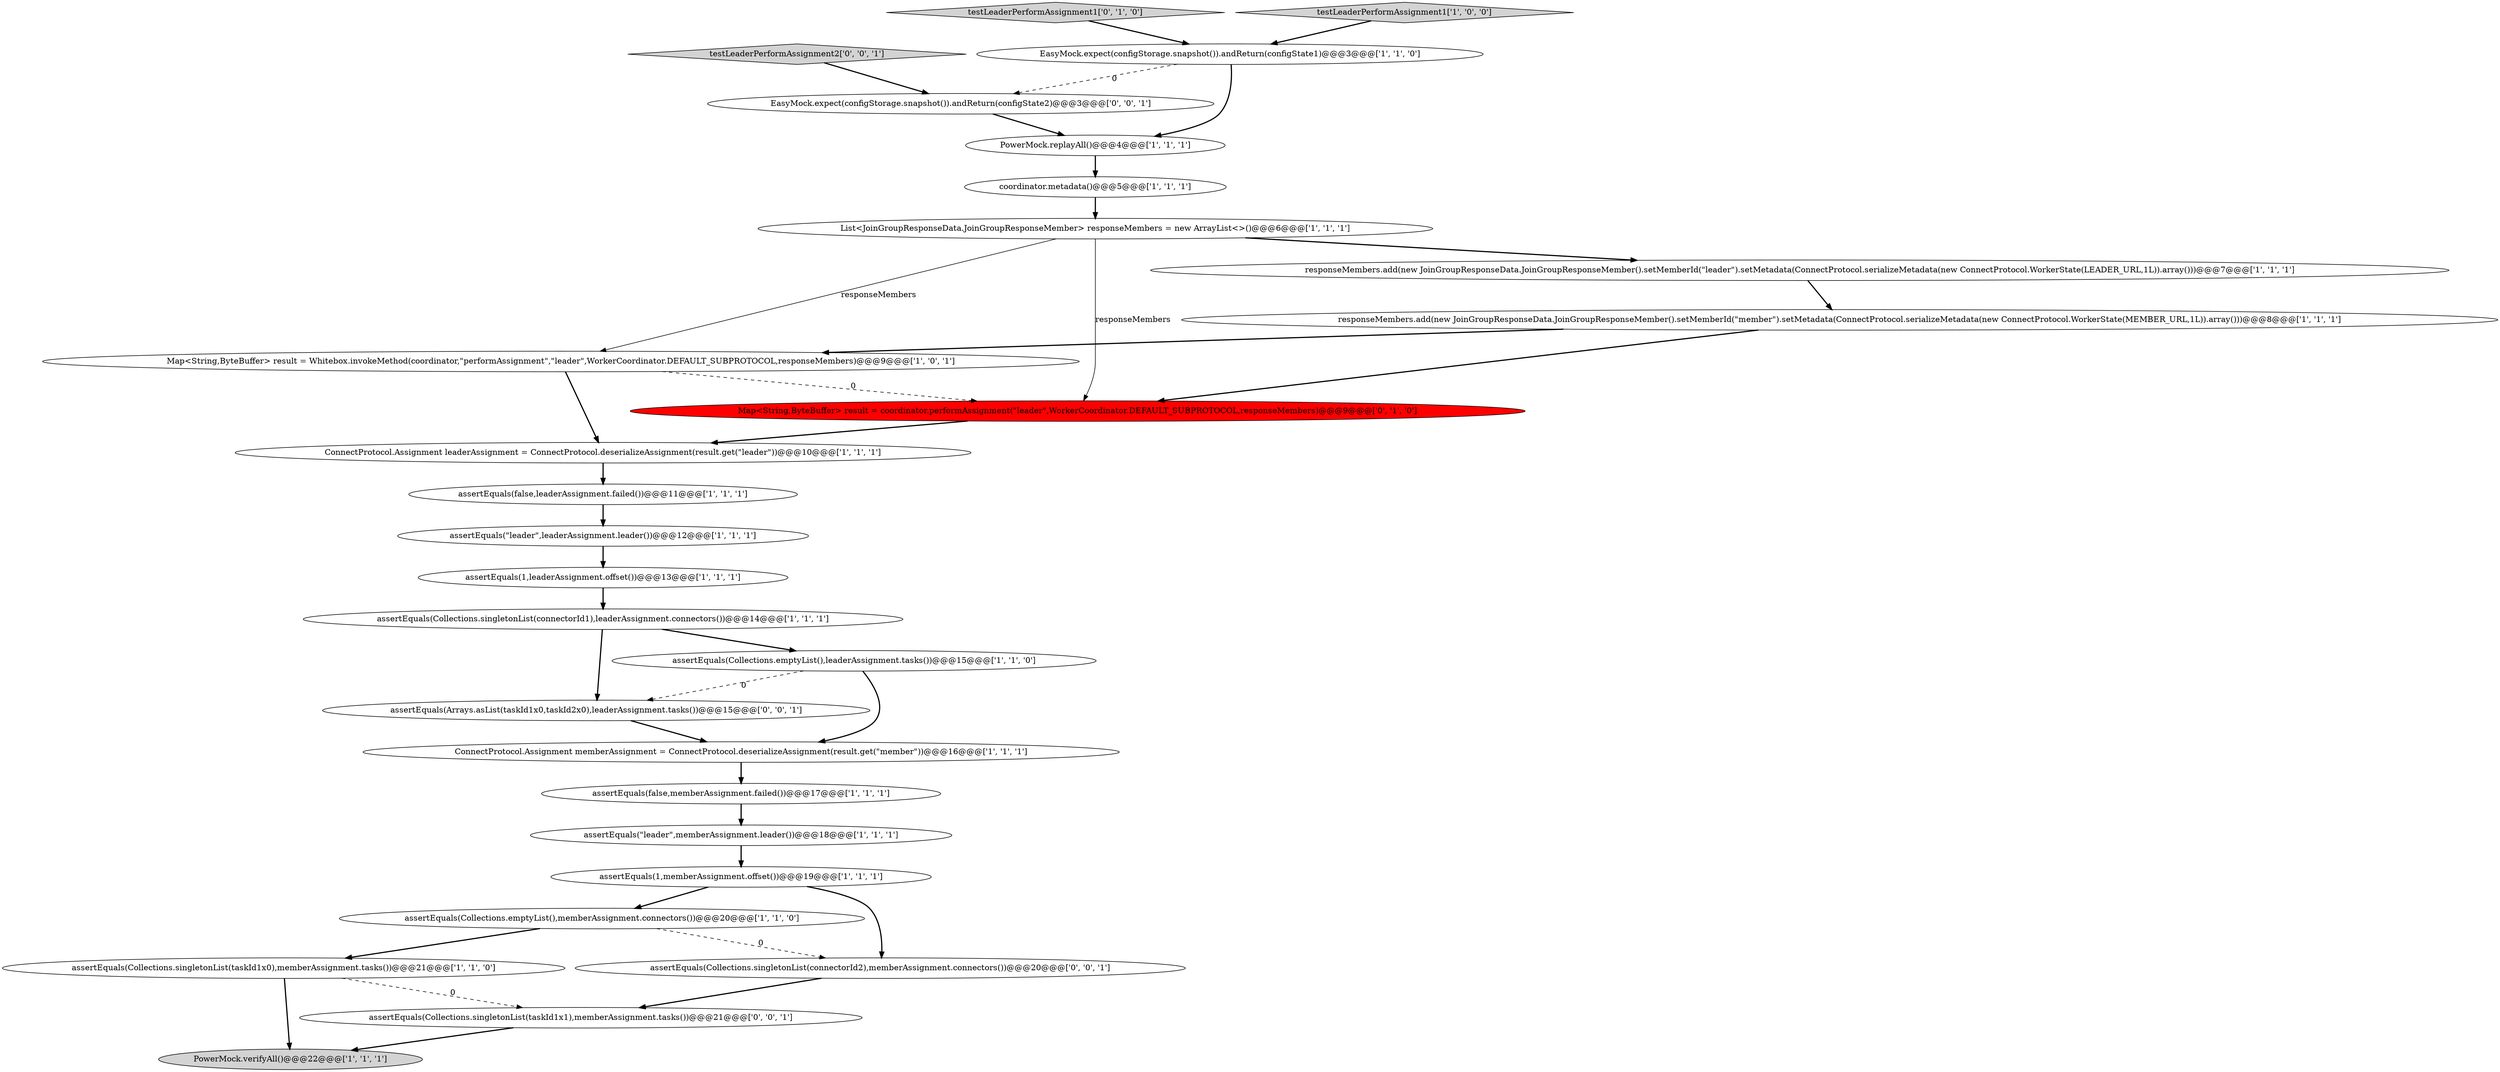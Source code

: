 digraph {
9 [style = filled, label = "assertEquals(1,leaderAssignment.offset())@@@13@@@['1', '1', '1']", fillcolor = white, shape = ellipse image = "AAA0AAABBB1BBB"];
2 [style = filled, label = "assertEquals(false,memberAssignment.failed())@@@17@@@['1', '1', '1']", fillcolor = white, shape = ellipse image = "AAA0AAABBB1BBB"];
1 [style = filled, label = "assertEquals(Collections.emptyList(),memberAssignment.connectors())@@@20@@@['1', '1', '0']", fillcolor = white, shape = ellipse image = "AAA0AAABBB1BBB"];
10 [style = filled, label = "ConnectProtocol.Assignment memberAssignment = ConnectProtocol.deserializeAssignment(result.get(\"member\"))@@@16@@@['1', '1', '1']", fillcolor = white, shape = ellipse image = "AAA0AAABBB1BBB"];
25 [style = filled, label = "assertEquals(Arrays.asList(taskId1x0,taskId2x0),leaderAssignment.tasks())@@@15@@@['0', '0', '1']", fillcolor = white, shape = ellipse image = "AAA0AAABBB3BBB"];
15 [style = filled, label = "ConnectProtocol.Assignment leaderAssignment = ConnectProtocol.deserializeAssignment(result.get(\"leader\"))@@@10@@@['1', '1', '1']", fillcolor = white, shape = ellipse image = "AAA0AAABBB1BBB"];
26 [style = filled, label = "assertEquals(Collections.singletonList(connectorId2),memberAssignment.connectors())@@@20@@@['0', '0', '1']", fillcolor = white, shape = ellipse image = "AAA0AAABBB3BBB"];
27 [style = filled, label = "EasyMock.expect(configStorage.snapshot()).andReturn(configState2)@@@3@@@['0', '0', '1']", fillcolor = white, shape = ellipse image = "AAA0AAABBB3BBB"];
8 [style = filled, label = "assertEquals(false,leaderAssignment.failed())@@@11@@@['1', '1', '1']", fillcolor = white, shape = ellipse image = "AAA0AAABBB1BBB"];
24 [style = filled, label = "assertEquals(Collections.singletonList(taskId1x1),memberAssignment.tasks())@@@21@@@['0', '0', '1']", fillcolor = white, shape = ellipse image = "AAA0AAABBB3BBB"];
7 [style = filled, label = "coordinator.metadata()@@@5@@@['1', '1', '1']", fillcolor = white, shape = ellipse image = "AAA0AAABBB1BBB"];
18 [style = filled, label = "Map<String,ByteBuffer> result = Whitebox.invokeMethod(coordinator,\"performAssignment\",\"leader\",WorkerCoordinator.DEFAULT_SUBPROTOCOL,responseMembers)@@@9@@@['1', '0', '1']", fillcolor = white, shape = ellipse image = "AAA0AAABBB1BBB"];
0 [style = filled, label = "assertEquals(\"leader\",memberAssignment.leader())@@@18@@@['1', '1', '1']", fillcolor = white, shape = ellipse image = "AAA0AAABBB1BBB"];
23 [style = filled, label = "testLeaderPerformAssignment2['0', '0', '1']", fillcolor = lightgray, shape = diamond image = "AAA0AAABBB3BBB"];
21 [style = filled, label = "testLeaderPerformAssignment1['0', '1', '0']", fillcolor = lightgray, shape = diamond image = "AAA0AAABBB2BBB"];
19 [style = filled, label = "PowerMock.verifyAll()@@@22@@@['1', '1', '1']", fillcolor = lightgray, shape = ellipse image = "AAA0AAABBB1BBB"];
4 [style = filled, label = "assertEquals(Collections.singletonList(taskId1x0),memberAssignment.tasks())@@@21@@@['1', '1', '0']", fillcolor = white, shape = ellipse image = "AAA0AAABBB1BBB"];
16 [style = filled, label = "assertEquals(1,memberAssignment.offset())@@@19@@@['1', '1', '1']", fillcolor = white, shape = ellipse image = "AAA0AAABBB1BBB"];
5 [style = filled, label = "List<JoinGroupResponseData.JoinGroupResponseMember> responseMembers = new ArrayList<>()@@@6@@@['1', '1', '1']", fillcolor = white, shape = ellipse image = "AAA0AAABBB1BBB"];
22 [style = filled, label = "Map<String,ByteBuffer> result = coordinator.performAssignment(\"leader\",WorkerCoordinator.DEFAULT_SUBPROTOCOL,responseMembers)@@@9@@@['0', '1', '0']", fillcolor = red, shape = ellipse image = "AAA1AAABBB2BBB"];
20 [style = filled, label = "testLeaderPerformAssignment1['1', '0', '0']", fillcolor = lightgray, shape = diamond image = "AAA0AAABBB1BBB"];
17 [style = filled, label = "responseMembers.add(new JoinGroupResponseData.JoinGroupResponseMember().setMemberId(\"leader\").setMetadata(ConnectProtocol.serializeMetadata(new ConnectProtocol.WorkerState(LEADER_URL,1L)).array()))@@@7@@@['1', '1', '1']", fillcolor = white, shape = ellipse image = "AAA0AAABBB1BBB"];
14 [style = filled, label = "assertEquals(Collections.singletonList(connectorId1),leaderAssignment.connectors())@@@14@@@['1', '1', '1']", fillcolor = white, shape = ellipse image = "AAA0AAABBB1BBB"];
11 [style = filled, label = "PowerMock.replayAll()@@@4@@@['1', '1', '1']", fillcolor = white, shape = ellipse image = "AAA0AAABBB1BBB"];
6 [style = filled, label = "assertEquals(\"leader\",leaderAssignment.leader())@@@12@@@['1', '1', '1']", fillcolor = white, shape = ellipse image = "AAA0AAABBB1BBB"];
12 [style = filled, label = "assertEquals(Collections.emptyList(),leaderAssignment.tasks())@@@15@@@['1', '1', '0']", fillcolor = white, shape = ellipse image = "AAA0AAABBB1BBB"];
3 [style = filled, label = "responseMembers.add(new JoinGroupResponseData.JoinGroupResponseMember().setMemberId(\"member\").setMetadata(ConnectProtocol.serializeMetadata(new ConnectProtocol.WorkerState(MEMBER_URL,1L)).array()))@@@8@@@['1', '1', '1']", fillcolor = white, shape = ellipse image = "AAA0AAABBB1BBB"];
13 [style = filled, label = "EasyMock.expect(configStorage.snapshot()).andReturn(configState1)@@@3@@@['1', '1', '0']", fillcolor = white, shape = ellipse image = "AAA0AAABBB1BBB"];
0->16 [style = bold, label=""];
1->4 [style = bold, label=""];
14->25 [style = bold, label=""];
20->13 [style = bold, label=""];
22->15 [style = bold, label=""];
24->19 [style = bold, label=""];
23->27 [style = bold, label=""];
18->22 [style = dashed, label="0"];
1->26 [style = dashed, label="0"];
18->15 [style = bold, label=""];
4->19 [style = bold, label=""];
16->26 [style = bold, label=""];
8->6 [style = bold, label=""];
26->24 [style = bold, label=""];
5->17 [style = bold, label=""];
3->22 [style = bold, label=""];
13->11 [style = bold, label=""];
3->18 [style = bold, label=""];
5->22 [style = solid, label="responseMembers"];
7->5 [style = bold, label=""];
12->10 [style = bold, label=""];
2->0 [style = bold, label=""];
12->25 [style = dashed, label="0"];
13->27 [style = dashed, label="0"];
27->11 [style = bold, label=""];
16->1 [style = bold, label=""];
5->18 [style = solid, label="responseMembers"];
14->12 [style = bold, label=""];
9->14 [style = bold, label=""];
17->3 [style = bold, label=""];
25->10 [style = bold, label=""];
10->2 [style = bold, label=""];
4->24 [style = dashed, label="0"];
6->9 [style = bold, label=""];
15->8 [style = bold, label=""];
11->7 [style = bold, label=""];
21->13 [style = bold, label=""];
}
